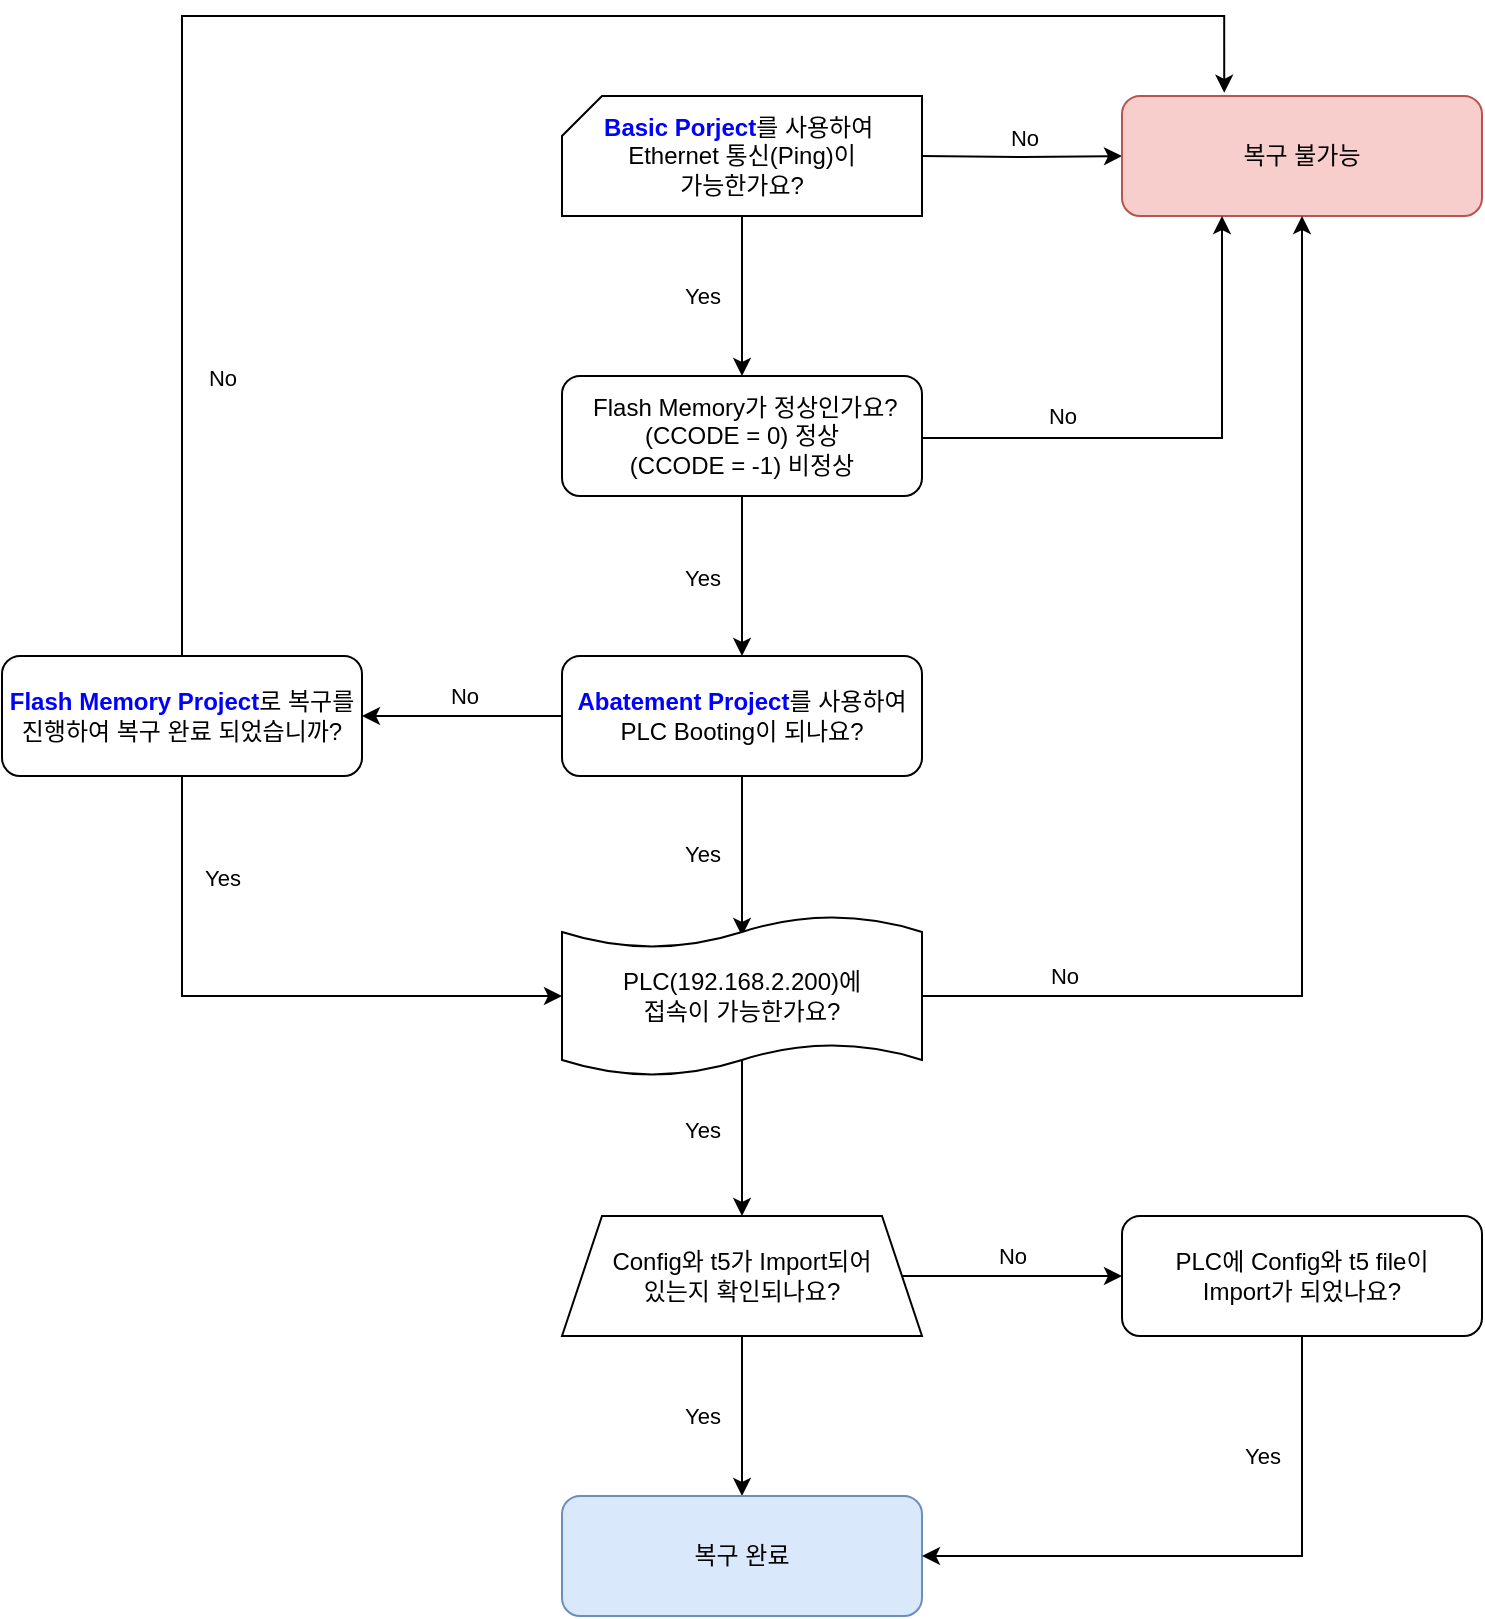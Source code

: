 <mxfile version="23.0.2" type="github">
  <diagram id="C5RBs43oDa-KdzZeNtuy" name="Page-1">
    <mxGraphModel dx="2515" dy="933" grid="1" gridSize="10" guides="1" tooltips="1" connect="1" arrows="1" fold="1" page="1" pageScale="1" pageWidth="827" pageHeight="1169" math="0" shadow="0">
      <root>
        <mxCell id="WIyWlLk6GJQsqaUBKTNV-0" />
        <mxCell id="WIyWlLk6GJQsqaUBKTNV-1" parent="WIyWlLk6GJQsqaUBKTNV-0" />
        <mxCell id="lrJF7BD7MlawXil0EtXN-1" style="edgeStyle=orthogonalEdgeStyle;rounded=0;orthogonalLoop=1;jettySize=auto;html=1;entryX=0;entryY=0.5;entryDx=0;entryDy=0;" parent="WIyWlLk6GJQsqaUBKTNV-1" target="lrJF7BD7MlawXil0EtXN-0" edge="1">
          <mxGeometry relative="1" as="geometry">
            <mxPoint x="330" y="90" as="sourcePoint" />
          </mxGeometry>
        </mxCell>
        <mxCell id="lrJF7BD7MlawXil0EtXN-2" value="No" style="edgeLabel;html=1;align=center;verticalAlign=middle;resizable=0;points=[];" parent="lrJF7BD7MlawXil0EtXN-1" vertex="1" connectable="0">
          <mxGeometry x="-0.305" y="-2" relative="1" as="geometry">
            <mxPoint x="16" y="-12" as="offset" />
          </mxGeometry>
        </mxCell>
        <mxCell id="lrJF7BD7MlawXil0EtXN-0" value="복구 불가능" style="rounded=1;whiteSpace=wrap;html=1;fillColor=#f8cecc;strokeColor=#b85450;" parent="WIyWlLk6GJQsqaUBKTNV-1" vertex="1">
          <mxGeometry x="430" y="60" width="180" height="60" as="geometry" />
        </mxCell>
        <mxCell id="lrJF7BD7MlawXil0EtXN-16" value="" style="edgeStyle=orthogonalEdgeStyle;rounded=0;orthogonalLoop=1;jettySize=auto;html=1;" parent="WIyWlLk6GJQsqaUBKTNV-1" source="lrJF7BD7MlawXil0EtXN-4" edge="1">
          <mxGeometry relative="1" as="geometry">
            <mxPoint x="240" y="480" as="targetPoint" />
          </mxGeometry>
        </mxCell>
        <mxCell id="lrJF7BD7MlawXil0EtXN-17" value="Yes" style="edgeLabel;html=1;align=center;verticalAlign=middle;resizable=0;points=[];" parent="lrJF7BD7MlawXil0EtXN-16" vertex="1" connectable="0">
          <mxGeometry x="-0.041" y="-1" relative="1" as="geometry">
            <mxPoint x="-19" as="offset" />
          </mxGeometry>
        </mxCell>
        <mxCell id="SJBE8RgiYm7MNXT5QFxj-24" value="" style="edgeStyle=orthogonalEdgeStyle;rounded=0;orthogonalLoop=1;jettySize=auto;html=1;" parent="WIyWlLk6GJQsqaUBKTNV-1" source="lrJF7BD7MlawXil0EtXN-4" target="SJBE8RgiYm7MNXT5QFxj-23" edge="1">
          <mxGeometry relative="1" as="geometry" />
        </mxCell>
        <mxCell id="SJBE8RgiYm7MNXT5QFxj-25" value="No" style="edgeLabel;html=1;align=center;verticalAlign=middle;resizable=0;points=[];" parent="SJBE8RgiYm7MNXT5QFxj-24" vertex="1" connectable="0">
          <mxGeometry x="-0.389" relative="1" as="geometry">
            <mxPoint x="-19" y="-10" as="offset" />
          </mxGeometry>
        </mxCell>
        <mxCell id="lrJF7BD7MlawXil0EtXN-4" value="&lt;b&gt;&lt;font color=&quot;#0000ff&quot;&gt;Abatement Project&lt;/font&gt;&lt;/b&gt;를 사용하여 PLC Booting이 되나요?" style="rounded=1;whiteSpace=wrap;html=1;" parent="WIyWlLk6GJQsqaUBKTNV-1" vertex="1">
          <mxGeometry x="150" y="340" width="180" height="60" as="geometry" />
        </mxCell>
        <mxCell id="lrJF7BD7MlawXil0EtXN-25" value="" style="edgeStyle=orthogonalEdgeStyle;rounded=0;orthogonalLoop=1;jettySize=auto;html=1;" parent="WIyWlLk6GJQsqaUBKTNV-1" edge="1">
          <mxGeometry relative="1" as="geometry">
            <mxPoint x="240" y="620" as="targetPoint" />
            <mxPoint x="240" y="540" as="sourcePoint" />
          </mxGeometry>
        </mxCell>
        <mxCell id="lrJF7BD7MlawXil0EtXN-39" value="Yes" style="edgeLabel;html=1;align=center;verticalAlign=middle;resizable=0;points=[];" parent="lrJF7BD7MlawXil0EtXN-25" vertex="1" connectable="0">
          <mxGeometry x="-0.082" relative="1" as="geometry">
            <mxPoint x="-20" as="offset" />
          </mxGeometry>
        </mxCell>
        <mxCell id="lrJF7BD7MlawXil0EtXN-38" value="" style="edgeStyle=orthogonalEdgeStyle;rounded=0;orthogonalLoop=1;jettySize=auto;html=1;" parent="WIyWlLk6GJQsqaUBKTNV-1" edge="1">
          <mxGeometry relative="1" as="geometry">
            <mxPoint x="240" y="680" as="sourcePoint" />
            <mxPoint x="240" y="760" as="targetPoint" />
          </mxGeometry>
        </mxCell>
        <mxCell id="lrJF7BD7MlawXil0EtXN-45" value="Yes" style="edgeLabel;html=1;align=center;verticalAlign=middle;resizable=0;points=[];" parent="lrJF7BD7MlawXil0EtXN-38" vertex="1" connectable="0">
          <mxGeometry x="0.044" y="-2" relative="1" as="geometry">
            <mxPoint x="-18" y="-2" as="offset" />
          </mxGeometry>
        </mxCell>
        <mxCell id="SJBE8RgiYm7MNXT5QFxj-33" style="edgeStyle=orthogonalEdgeStyle;rounded=0;orthogonalLoop=1;jettySize=auto;html=1;entryX=0.5;entryY=1;entryDx=0;entryDy=0;" parent="WIyWlLk6GJQsqaUBKTNV-1" source="lrJF7BD7MlawXil0EtXN-76" target="lrJF7BD7MlawXil0EtXN-0" edge="1">
          <mxGeometry relative="1" as="geometry" />
        </mxCell>
        <mxCell id="SJBE8RgiYm7MNXT5QFxj-39" value="No" style="edgeLabel;html=1;align=center;verticalAlign=middle;resizable=0;points=[];" parent="SJBE8RgiYm7MNXT5QFxj-33" vertex="1" connectable="0">
          <mxGeometry x="-0.688" relative="1" as="geometry">
            <mxPoint x="-20" y="-10" as="offset" />
          </mxGeometry>
        </mxCell>
        <mxCell id="lrJF7BD7MlawXil0EtXN-76" value="PLC(192.168.2.200)에&lt;br&gt;접속이 가능한가요?" style="shape=tape;whiteSpace=wrap;html=1;size=0.2;" parent="WIyWlLk6GJQsqaUBKTNV-1" vertex="1">
          <mxGeometry x="150" y="470" width="180" height="80" as="geometry" />
        </mxCell>
        <mxCell id="bBFD1pdizuW1awIffWoW-1" style="edgeStyle=orthogonalEdgeStyle;rounded=0;orthogonalLoop=1;jettySize=auto;html=1;entryX=0;entryY=0.5;entryDx=0;entryDy=0;" edge="1" parent="WIyWlLk6GJQsqaUBKTNV-1" source="lrJF7BD7MlawXil0EtXN-79" target="bBFD1pdizuW1awIffWoW-0">
          <mxGeometry relative="1" as="geometry" />
        </mxCell>
        <mxCell id="bBFD1pdizuW1awIffWoW-2" value="No" style="edgeLabel;html=1;align=center;verticalAlign=middle;resizable=0;points=[];" vertex="1" connectable="0" parent="bBFD1pdizuW1awIffWoW-1">
          <mxGeometry y="-1" relative="1" as="geometry">
            <mxPoint y="-11" as="offset" />
          </mxGeometry>
        </mxCell>
        <mxCell id="lrJF7BD7MlawXil0EtXN-79" value="Config와 t5가 Import되어&lt;br&gt;있는지 확인되나요?" style="shape=trapezoid;perimeter=trapezoidPerimeter;whiteSpace=wrap;html=1;fixedSize=1;" parent="WIyWlLk6GJQsqaUBKTNV-1" vertex="1">
          <mxGeometry x="150" y="620" width="180" height="60" as="geometry" />
        </mxCell>
        <mxCell id="SJBE8RgiYm7MNXT5QFxj-10" style="edgeStyle=orthogonalEdgeStyle;rounded=0;orthogonalLoop=1;jettySize=auto;html=1;entryX=0.5;entryY=0;entryDx=0;entryDy=0;" parent="WIyWlLk6GJQsqaUBKTNV-1" source="lrJF7BD7MlawXil0EtXN-80" target="SJBE8RgiYm7MNXT5QFxj-9" edge="1">
          <mxGeometry relative="1" as="geometry" />
        </mxCell>
        <mxCell id="SJBE8RgiYm7MNXT5QFxj-17" value="Yes" style="edgeLabel;html=1;align=center;verticalAlign=middle;resizable=0;points=[];" parent="SJBE8RgiYm7MNXT5QFxj-10" vertex="1" connectable="0">
          <mxGeometry x="-0.332" y="-2" relative="1" as="geometry">
            <mxPoint x="-18" y="13" as="offset" />
          </mxGeometry>
        </mxCell>
        <mxCell id="lrJF7BD7MlawXil0EtXN-80" value="&lt;b&gt;&lt;font color=&quot;#0000ff&quot;&gt;Basic Porject&lt;/font&gt;&lt;/b&gt;를 사용하여&amp;nbsp; Ethernet 통신(Ping)이&lt;br&gt;가능한가요?" style="verticalLabelPosition=middle;verticalAlign=middle;html=1;shape=card;whiteSpace=wrap;size=20;arcSize=12;labelPosition=center;align=center;" parent="WIyWlLk6GJQsqaUBKTNV-1" vertex="1">
          <mxGeometry x="150" y="60" width="180" height="60" as="geometry" />
        </mxCell>
        <mxCell id="SJBE8RgiYm7MNXT5QFxj-16" value="" style="edgeStyle=orthogonalEdgeStyle;rounded=0;orthogonalLoop=1;jettySize=auto;html=1;" parent="WIyWlLk6GJQsqaUBKTNV-1" source="SJBE8RgiYm7MNXT5QFxj-9" target="lrJF7BD7MlawXil0EtXN-4" edge="1">
          <mxGeometry relative="1" as="geometry" />
        </mxCell>
        <mxCell id="SJBE8RgiYm7MNXT5QFxj-38" value="Yes" style="edgeLabel;html=1;align=center;verticalAlign=middle;resizable=0;points=[];" parent="SJBE8RgiYm7MNXT5QFxj-16" vertex="1" connectable="0">
          <mxGeometry x="0.008" relative="1" as="geometry">
            <mxPoint x="-20" as="offset" />
          </mxGeometry>
        </mxCell>
        <mxCell id="SJBE8RgiYm7MNXT5QFxj-35" style="edgeStyle=orthogonalEdgeStyle;rounded=0;orthogonalLoop=1;jettySize=auto;html=1;" parent="WIyWlLk6GJQsqaUBKTNV-1" edge="1">
          <mxGeometry relative="1" as="geometry">
            <mxPoint x="330" y="230" as="sourcePoint" />
            <mxPoint x="480" y="120" as="targetPoint" />
            <Array as="points">
              <mxPoint x="330" y="231" />
              <mxPoint x="480" y="231" />
              <mxPoint x="480" y="120" />
            </Array>
          </mxGeometry>
        </mxCell>
        <mxCell id="SJBE8RgiYm7MNXT5QFxj-36" value="No" style="edgeLabel;html=1;align=center;verticalAlign=middle;resizable=0;points=[];" parent="SJBE8RgiYm7MNXT5QFxj-35" vertex="1" connectable="0">
          <mxGeometry x="-0.312" y="3" relative="1" as="geometry">
            <mxPoint x="-19" y="-8" as="offset" />
          </mxGeometry>
        </mxCell>
        <mxCell id="SJBE8RgiYm7MNXT5QFxj-9" value="&amp;nbsp;Flash Memory가 정상인가요?(CCODE = 0) 정상&lt;br&gt;(CCODE = -1) 비정상" style="rounded=1;whiteSpace=wrap;html=1;" parent="WIyWlLk6GJQsqaUBKTNV-1" vertex="1">
          <mxGeometry x="150" y="200" width="180" height="60" as="geometry" />
        </mxCell>
        <mxCell id="SJBE8RgiYm7MNXT5QFxj-31" style="edgeStyle=orthogonalEdgeStyle;rounded=0;orthogonalLoop=1;jettySize=auto;html=1;entryX=0.284;entryY=-0.027;entryDx=0;entryDy=0;entryPerimeter=0;" parent="WIyWlLk6GJQsqaUBKTNV-1" source="SJBE8RgiYm7MNXT5QFxj-23" target="lrJF7BD7MlawXil0EtXN-0" edge="1">
          <mxGeometry relative="1" as="geometry">
            <mxPoint x="-40" y="140" as="targetPoint" />
            <Array as="points">
              <mxPoint x="-40" y="20" />
              <mxPoint x="481" y="20" />
            </Array>
          </mxGeometry>
        </mxCell>
        <mxCell id="SJBE8RgiYm7MNXT5QFxj-32" value="No" style="edgeLabel;html=1;align=center;verticalAlign=middle;resizable=0;points=[];" parent="SJBE8RgiYm7MNXT5QFxj-31" vertex="1" connectable="0">
          <mxGeometry x="-0.677" y="3" relative="1" as="geometry">
            <mxPoint x="23" y="3" as="offset" />
          </mxGeometry>
        </mxCell>
        <mxCell id="SJBE8RgiYm7MNXT5QFxj-23" value="&lt;b&gt;&lt;font color=&quot;#0000ff&quot;&gt;Flash Memory Project&lt;/font&gt;&lt;/b&gt;로 복구를 진행하여 복구 완료 되었습니까?" style="rounded=1;whiteSpace=wrap;html=1;" parent="WIyWlLk6GJQsqaUBKTNV-1" vertex="1">
          <mxGeometry x="-130" y="340" width="180" height="60" as="geometry" />
        </mxCell>
        <mxCell id="SJBE8RgiYm7MNXT5QFxj-26" style="edgeStyle=orthogonalEdgeStyle;rounded=0;orthogonalLoop=1;jettySize=auto;html=1;entryX=0;entryY=0.5;entryDx=0;entryDy=0;entryPerimeter=0;" parent="WIyWlLk6GJQsqaUBKTNV-1" source="SJBE8RgiYm7MNXT5QFxj-23" target="lrJF7BD7MlawXil0EtXN-76" edge="1">
          <mxGeometry relative="1" as="geometry">
            <Array as="points">
              <mxPoint x="-40" y="510" />
            </Array>
          </mxGeometry>
        </mxCell>
        <mxCell id="SJBE8RgiYm7MNXT5QFxj-29" value="Yes" style="edgeLabel;html=1;align=center;verticalAlign=middle;resizable=0;points=[];" parent="SJBE8RgiYm7MNXT5QFxj-26" vertex="1" connectable="0">
          <mxGeometry x="-0.663" y="1" relative="1" as="geometry">
            <mxPoint x="19" as="offset" />
          </mxGeometry>
        </mxCell>
        <mxCell id="SJBE8RgiYm7MNXT5QFxj-27" value="복구 완료" style="rounded=1;whiteSpace=wrap;html=1;fillColor=#dae8fc;strokeColor=#6c8ebf;" parent="WIyWlLk6GJQsqaUBKTNV-1" vertex="1">
          <mxGeometry x="150" y="760" width="180" height="60" as="geometry" />
        </mxCell>
        <mxCell id="bBFD1pdizuW1awIffWoW-8" style="edgeStyle=orthogonalEdgeStyle;rounded=0;orthogonalLoop=1;jettySize=auto;html=1;entryX=1;entryY=0.5;entryDx=0;entryDy=0;" edge="1" parent="WIyWlLk6GJQsqaUBKTNV-1" source="bBFD1pdizuW1awIffWoW-0" target="SJBE8RgiYm7MNXT5QFxj-27">
          <mxGeometry relative="1" as="geometry">
            <Array as="points">
              <mxPoint x="520" y="790" />
            </Array>
          </mxGeometry>
        </mxCell>
        <mxCell id="bBFD1pdizuW1awIffWoW-9" value="Yes" style="edgeLabel;html=1;align=center;verticalAlign=middle;resizable=0;points=[];" vertex="1" connectable="0" parent="bBFD1pdizuW1awIffWoW-8">
          <mxGeometry x="0.322" y="-1" relative="1" as="geometry">
            <mxPoint x="68" y="-49" as="offset" />
          </mxGeometry>
        </mxCell>
        <mxCell id="bBFD1pdizuW1awIffWoW-0" value="PLC에 Config와 t5 file이&lt;br&gt;Import가&amp;nbsp;되었나요?" style="rounded=1;whiteSpace=wrap;html=1;" vertex="1" parent="WIyWlLk6GJQsqaUBKTNV-1">
          <mxGeometry x="430" y="620" width="180" height="60" as="geometry" />
        </mxCell>
      </root>
    </mxGraphModel>
  </diagram>
</mxfile>
